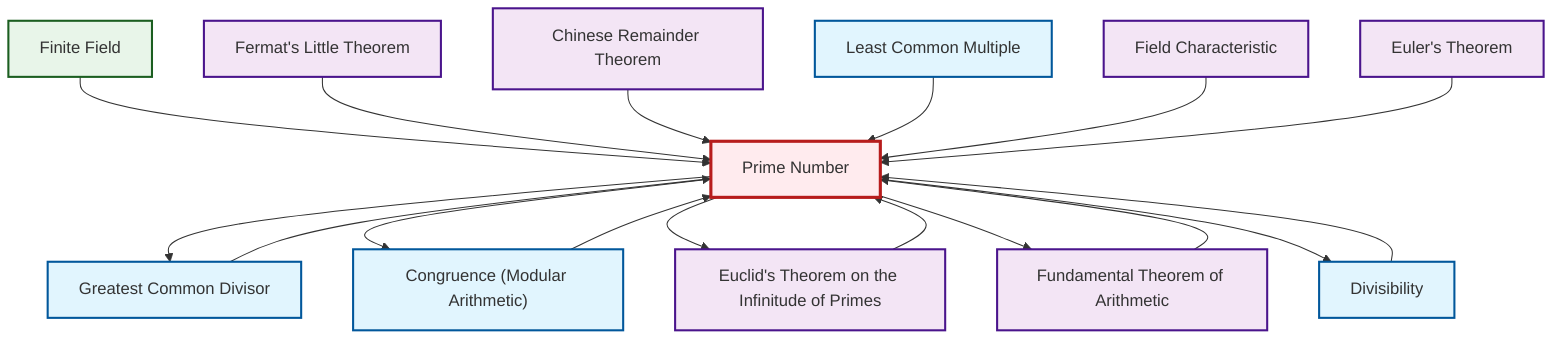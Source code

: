 graph TD
    classDef definition fill:#e1f5fe,stroke:#01579b,stroke-width:2px
    classDef theorem fill:#f3e5f5,stroke:#4a148c,stroke-width:2px
    classDef axiom fill:#fff3e0,stroke:#e65100,stroke-width:2px
    classDef example fill:#e8f5e9,stroke:#1b5e20,stroke-width:2px
    classDef current fill:#ffebee,stroke:#b71c1c,stroke-width:3px
    def-prime["Prime Number"]:::definition
    thm-fermat-little["Fermat's Little Theorem"]:::theorem
    thm-fundamental-arithmetic["Fundamental Theorem of Arithmetic"]:::theorem
    thm-euclid-infinitude-primes["Euclid's Theorem on the Infinitude of Primes"]:::theorem
    ex-finite-field["Finite Field"]:::example
    thm-field-characteristic["Field Characteristic"]:::theorem
    def-congruence["Congruence (Modular Arithmetic)"]:::definition
    def-gcd["Greatest Common Divisor"]:::definition
    def-lcm["Least Common Multiple"]:::definition
    thm-chinese-remainder["Chinese Remainder Theorem"]:::theorem
    thm-euler["Euler's Theorem"]:::theorem
    def-divisibility["Divisibility"]:::definition
    def-gcd --> def-prime
    def-prime --> def-gcd
    def-prime --> def-congruence
    ex-finite-field --> def-prime
    thm-fermat-little --> def-prime
    thm-euclid-infinitude-primes --> def-prime
    def-prime --> thm-euclid-infinitude-primes
    thm-chinese-remainder --> def-prime
    def-congruence --> def-prime
    def-lcm --> def-prime
    def-divisibility --> def-prime
    thm-field-characteristic --> def-prime
    thm-euler --> def-prime
    def-prime --> thm-fundamental-arithmetic
    thm-fundamental-arithmetic --> def-prime
    def-prime --> def-divisibility
    class def-prime current